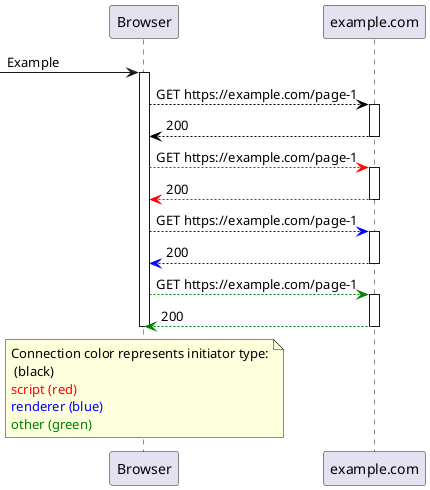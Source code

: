 @startuml

participant Browser

->Browser : Example
activate Browser
Browser-[#black]->"example.com" ++ : GET https://example.com/page-1
return 200
Browser-[#red]->"example.com" ++ : GET https://example.com/page-1
return 200
Browser-[#blue]->"example.com" ++ : GET https://example.com/page-1
return 200
Browser-[#green]->"example.com" ++ : GET https://example.com/page-1
return 200
note over Browser: Connection color represents initiator type:\n<font color=black> (black)</font>\n<font color=red>script (red)</font>\n<font color=blue>renderer (blue)</font>\n<font color=green>other (green)</font>
deactivate Browser

@enduml
